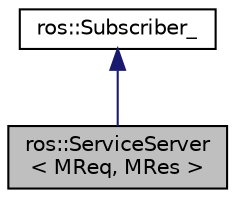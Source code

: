 digraph "ros::ServiceServer&lt; MReq, MRes &gt;"
{
  edge [fontname="Helvetica",fontsize="10",labelfontname="Helvetica",labelfontsize="10"];
  node [fontname="Helvetica",fontsize="10",shape=record];
  Node1 [label="ros::ServiceServer\l\< MReq, MRes \>",height=0.2,width=0.4,color="black", fillcolor="grey75", style="filled" fontcolor="black"];
  Node2 -> Node1 [dir="back",color="midnightblue",fontsize="10",style="solid",fontname="Helvetica"];
  Node2 [label="ros::Subscriber_",height=0.2,width=0.4,color="black", fillcolor="white", style="filled",URL="$classros_1_1_subscriber__.html"];
}
